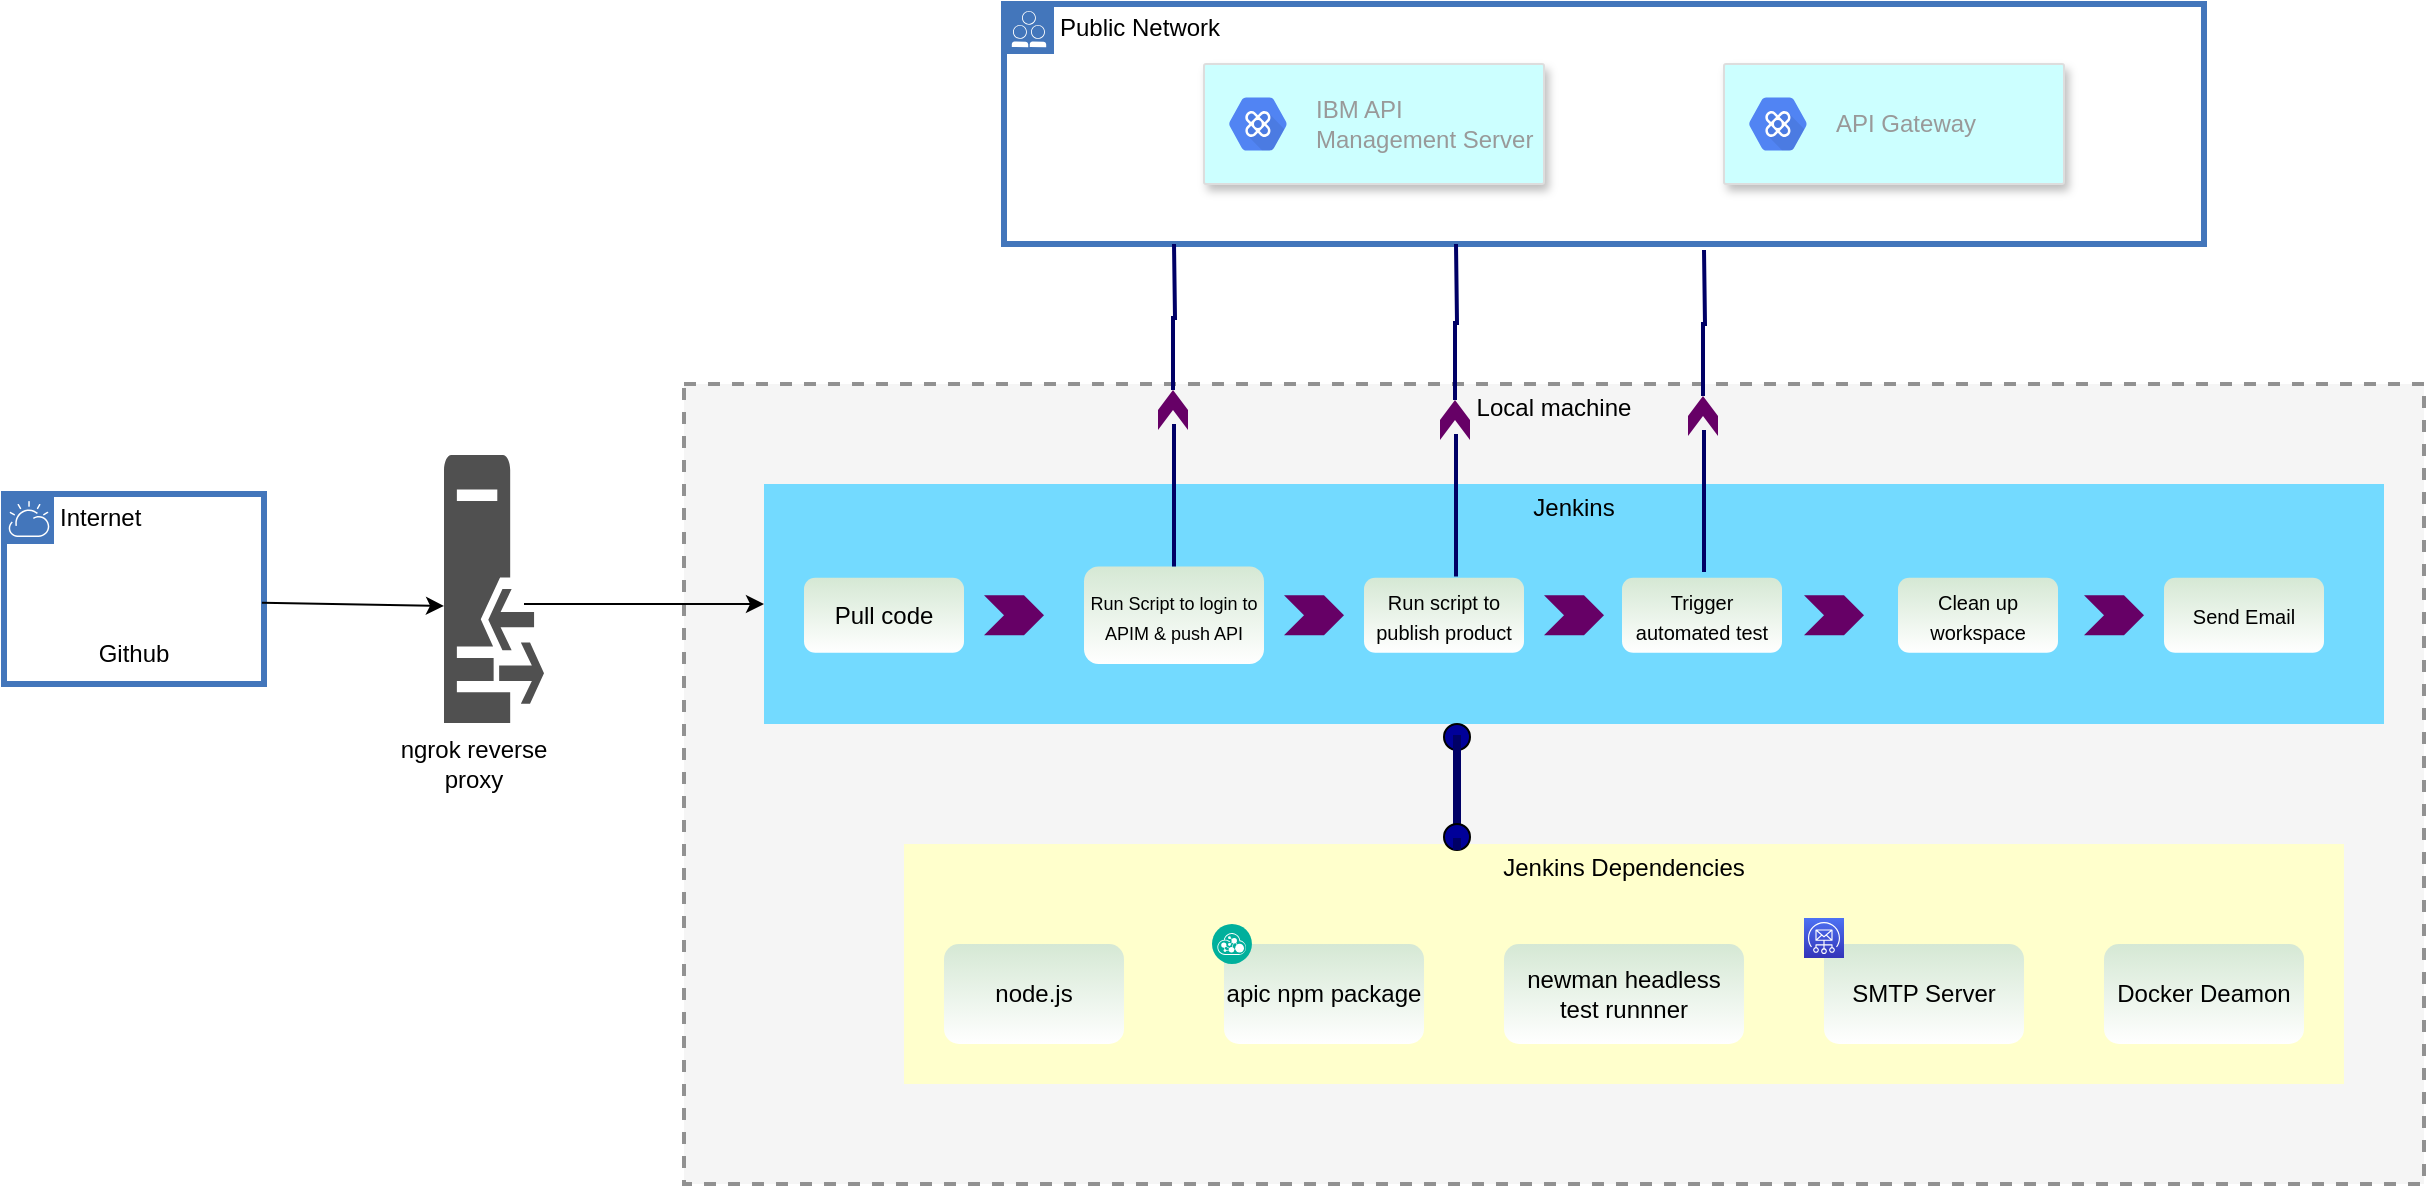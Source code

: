 <mxfile version="13.9.9" type="github">
  <diagram id="V7ZT_WsFmQ30Hu7aSB_w" name="Page-1">
    <mxGraphModel dx="1609" dy="435" grid="1" gridSize="10" guides="1" tooltips="1" connect="1" arrows="1" fold="1" page="1" pageScale="1" pageWidth="827" pageHeight="1169" math="0" shadow="0">
      <root>
        <mxCell id="0" />
        <mxCell id="1" parent="0" />
        <mxCell id="3EeVuSoONuKbgYVjYXrn-1" value="Internet" style="shape=mxgraph.ibm.box;prType=cloud;fontStyle=0;verticalAlign=top;align=left;spacingLeft=32;spacingTop=4;fillColor=none;rounded=0;whiteSpace=wrap;html=1;strokeColor=#4376BB;strokeWidth=3;dashed=0;container=1;spacing=-4;collapsible=0;expand=0;recursiveResize=0;" parent="1" vertex="1" treatAsSingle="0">
          <mxGeometry x="-120" y="585" width="130" height="95" as="geometry" />
        </mxCell>
        <mxCell id="3EeVuSoONuKbgYVjYXrn-2" value="" style="shape=image;html=1;verticalAlign=top;verticalLabelPosition=bottom;labelBackgroundColor=#ffffff;imageAspect=0;aspect=fixed;image=https://cdn3.iconfinder.com/data/icons/social-rounded-2/72/GitHub-128.png" parent="3EeVuSoONuKbgYVjYXrn-1" vertex="1">
          <mxGeometry x="40" y="22.5" width="50" height="50" as="geometry" />
        </mxCell>
        <mxCell id="3EeVuSoONuKbgYVjYXrn-3" value="Github" style="text;html=1;strokeColor=none;fillColor=none;align=center;verticalAlign=middle;whiteSpace=wrap;rounded=0;" parent="3EeVuSoONuKbgYVjYXrn-1" vertex="1">
          <mxGeometry x="45" y="69.5" width="40" height="20" as="geometry" />
        </mxCell>
        <mxCell id="3EeVuSoONuKbgYVjYXrn-4" value="Local machine" style="fontStyle=0;verticalAlign=top;align=center;spacingTop=-2;rounded=0;whiteSpace=wrap;html=1;strokeColor=#919191;strokeWidth=2;dashed=1;container=1;collapsible=0;expand=0;recursiveResize=0;fillColor=#F5F5F5;" parent="1" vertex="1" treatAsSingle="0">
          <mxGeometry x="220" y="530" width="870" height="400" as="geometry" />
        </mxCell>
        <mxCell id="3EeVuSoONuKbgYVjYXrn-8" value="Jenkins" style="fontStyle=0;verticalAlign=top;align=center;spacingTop=-2;rounded=0;whiteSpace=wrap;html=1;strokeWidth=1;dashed=0;container=1;collapsible=0;expand=0;recursiveResize=0;strokeColor=none;fillColor=#73DAFF;" parent="3EeVuSoONuKbgYVjYXrn-4" vertex="1" treatAsSingle="0">
          <mxGeometry x="40" y="50" width="810" height="120" as="geometry" />
        </mxCell>
        <mxCell id="3EeVuSoONuKbgYVjYXrn-9" value="Pull code" style="rounded=1;whiteSpace=wrap;html=1;fillColor=#D5E8D4;strokeColor=none;gradientColor=#ffffff;" parent="3EeVuSoONuKbgYVjYXrn-8" vertex="1">
          <mxGeometry x="20" y="46.87" width="80" height="37.5" as="geometry" />
        </mxCell>
        <mxCell id="3EeVuSoONuKbgYVjYXrn-12" value="&lt;font style=&quot;font-size: 9px&quot;&gt;Run Script to login to APIM &amp;amp; push API&lt;/font&gt;" style="rounded=1;whiteSpace=wrap;html=1;strokeColor=none;fillColor=#D5E8D4;gradientColor=#ffffff;" parent="3EeVuSoONuKbgYVjYXrn-8" vertex="1">
          <mxGeometry x="160" y="41.25" width="90" height="48.75" as="geometry" />
        </mxCell>
        <mxCell id="3EeVuSoONuKbgYVjYXrn-15" value="" style="shape=image;html=1;verticalAlign=top;verticalLabelPosition=bottom;labelBackgroundColor=#ffffff;imageAspect=0;aspect=fixed;image=https://cdn4.iconfinder.com/data/icons/logos-brands-5/24/jenkins-128.png" parent="3EeVuSoONuKbgYVjYXrn-8" vertex="1">
          <mxGeometry width="30" height="30" as="geometry" />
        </mxCell>
        <mxCell id="3EeVuSoONuKbgYVjYXrn-13" value="&lt;font style=&quot;font-size: 10px&quot;&gt;Run script to publish product&lt;/font&gt;" style="rounded=1;whiteSpace=wrap;html=1;strokeColor=none;fillColor=#D5E8D4;gradientColor=#ffffff;" parent="3EeVuSoONuKbgYVjYXrn-8" vertex="1">
          <mxGeometry x="300" y="46.87" width="80" height="37.5" as="geometry" />
        </mxCell>
        <mxCell id="3EeVuSoONuKbgYVjYXrn-33" value="&lt;font style=&quot;font-size: 10px&quot;&gt;Trigger automated test&lt;/font&gt;" style="rounded=1;whiteSpace=wrap;html=1;strokeColor=none;fillColor=#D5E8D4;gradientColor=#ffffff;" parent="3EeVuSoONuKbgYVjYXrn-8" vertex="1">
          <mxGeometry x="429" y="46.87" width="80" height="37.5" as="geometry" />
        </mxCell>
        <mxCell id="3EeVuSoONuKbgYVjYXrn-35" value="&lt;font style=&quot;font-size: 10px&quot;&gt;Clean up workspace&lt;/font&gt;" style="rounded=1;whiteSpace=wrap;html=1;strokeColor=none;fillColor=#D5E8D4;gradientColor=#ffffff;" parent="3EeVuSoONuKbgYVjYXrn-8" vertex="1">
          <mxGeometry x="567" y="46.87" width="80" height="37.5" as="geometry" />
        </mxCell>
        <mxCell id="3EeVuSoONuKbgYVjYXrn-36" value="&lt;font style=&quot;font-size: 10px&quot;&gt;Send Email&lt;/font&gt;" style="rounded=1;whiteSpace=wrap;html=1;strokeColor=none;fillColor=#D5E8D4;gradientColor=#ffffff;" parent="3EeVuSoONuKbgYVjYXrn-8" vertex="1">
          <mxGeometry x="700" y="46.87" width="80" height="37.5" as="geometry" />
        </mxCell>
        <mxCell id="Z0NxPcUFtwx0vX7oxXbM-15" value="" style="shape=step;perimeter=stepPerimeter;whiteSpace=wrap;html=1;fixedSize=1;size=10;fillColor=#660066;strokeColor=none;" vertex="1" parent="3EeVuSoONuKbgYVjYXrn-8">
          <mxGeometry x="110" y="55.63" width="30" height="20" as="geometry" />
        </mxCell>
        <mxCell id="Z0NxPcUFtwx0vX7oxXbM-16" value="" style="shape=step;perimeter=stepPerimeter;whiteSpace=wrap;html=1;fixedSize=1;size=10;fillColor=#660066;strokeColor=none;" vertex="1" parent="3EeVuSoONuKbgYVjYXrn-8">
          <mxGeometry x="260" y="55.63" width="30" height="20" as="geometry" />
        </mxCell>
        <mxCell id="Z0NxPcUFtwx0vX7oxXbM-17" value="" style="shape=step;perimeter=stepPerimeter;whiteSpace=wrap;html=1;fixedSize=1;size=10;fillColor=#660066;strokeColor=none;" vertex="1" parent="3EeVuSoONuKbgYVjYXrn-8">
          <mxGeometry x="390" y="55.62" width="30" height="20" as="geometry" />
        </mxCell>
        <mxCell id="Z0NxPcUFtwx0vX7oxXbM-18" value="" style="shape=step;perimeter=stepPerimeter;whiteSpace=wrap;html=1;fixedSize=1;size=10;fillColor=#660066;strokeColor=none;" vertex="1" parent="3EeVuSoONuKbgYVjYXrn-8">
          <mxGeometry x="520" y="55.63" width="30" height="20" as="geometry" />
        </mxCell>
        <mxCell id="Z0NxPcUFtwx0vX7oxXbM-19" value="" style="shape=step;perimeter=stepPerimeter;whiteSpace=wrap;html=1;fixedSize=1;size=10;fillColor=#660066;strokeColor=none;" vertex="1" parent="3EeVuSoONuKbgYVjYXrn-8">
          <mxGeometry x="660" y="55.63" width="30" height="20" as="geometry" />
        </mxCell>
        <mxCell id="3EeVuSoONuKbgYVjYXrn-43" value="" style="ellipse;whiteSpace=wrap;html=1;aspect=fixed;fillColor=#000099;" parent="3EeVuSoONuKbgYVjYXrn-4" vertex="1">
          <mxGeometry x="380" y="170" width="13" height="13" as="geometry" />
        </mxCell>
        <mxCell id="3EeVuSoONuKbgYVjYXrn-17" value="Jenkins Dependencies" style="fontStyle=0;verticalAlign=top;align=center;spacingTop=-2;rounded=0;whiteSpace=wrap;html=1;strokeWidth=1;dashed=0;container=1;collapsible=0;expand=0;recursiveResize=0;fillColor=#FFFFCC;strokeColor=none;" parent="1" vertex="1" treatAsSingle="0">
          <mxGeometry x="330" y="760" width="720" height="120" as="geometry" />
        </mxCell>
        <mxCell id="3EeVuSoONuKbgYVjYXrn-24" value="node.js" style="rounded=1;whiteSpace=wrap;html=1;strokeColor=none;fillColor=#D5E8D4;gradientColor=#ffffff;" parent="3EeVuSoONuKbgYVjYXrn-17" vertex="1">
          <mxGeometry x="20" y="50" width="90" height="50" as="geometry" />
        </mxCell>
        <mxCell id="3EeVuSoONuKbgYVjYXrn-25" value="apic npm package" style="rounded=1;whiteSpace=wrap;html=1;strokeColor=none;fillColor=#D5E8D4;gradientColor=#ffffff;" parent="3EeVuSoONuKbgYVjYXrn-17" vertex="1">
          <mxGeometry x="160" y="50" width="100" height="50" as="geometry" />
        </mxCell>
        <mxCell id="3EeVuSoONuKbgYVjYXrn-26" value="newman headless test runnner" style="rounded=1;whiteSpace=wrap;html=1;strokeColor=none;fillColor=#D5E8D4;gradientColor=#ffffff;" parent="3EeVuSoONuKbgYVjYXrn-17" vertex="1">
          <mxGeometry x="300" y="50" width="120" height="50" as="geometry" />
        </mxCell>
        <mxCell id="3EeVuSoONuKbgYVjYXrn-27" value="" style="shape=image;html=1;verticalAlign=top;verticalLabelPosition=bottom;labelBackgroundColor=#ffffff;imageAspect=0;aspect=fixed;image=https://cdn2.iconfinder.com/data/icons/nodejs-1/128/nodejs-128.png" parent="3EeVuSoONuKbgYVjYXrn-17" vertex="1">
          <mxGeometry y="30" width="34" height="34" as="geometry" />
        </mxCell>
        <mxCell id="3EeVuSoONuKbgYVjYXrn-28" value="" style="shape=image;html=1;verticalAlign=top;verticalLabelPosition=bottom;labelBackgroundColor=#ffffff;imageAspect=0;aspect=fixed;image=https://cdn4.iconfinder.com/data/icons/logos-brands-5/24/postman-128.png" parent="3EeVuSoONuKbgYVjYXrn-17" vertex="1">
          <mxGeometry x="290" y="40" width="20" height="20" as="geometry" />
        </mxCell>
        <mxCell id="3EeVuSoONuKbgYVjYXrn-29" value="" style="aspect=fixed;perimeter=ellipsePerimeter;html=1;align=center;shadow=0;dashed=0;fontColor=#4277BB;labelBackgroundColor=#ffffff;fontSize=12;spacingTop=3;image;image=img/lib/ibm/management/api_management.svg;" parent="3EeVuSoONuKbgYVjYXrn-17" vertex="1">
          <mxGeometry x="154" y="40" width="20" height="20" as="geometry" />
        </mxCell>
        <mxCell id="3EeVuSoONuKbgYVjYXrn-30" value="SMTP Server" style="rounded=1;whiteSpace=wrap;html=1;strokeColor=none;fillColor=#D5E8D4;gradientColor=#ffffff;" parent="3EeVuSoONuKbgYVjYXrn-17" vertex="1">
          <mxGeometry x="460" y="50" width="100" height="50" as="geometry" />
        </mxCell>
        <mxCell id="3EeVuSoONuKbgYVjYXrn-31" value="" style="outlineConnect=0;fontColor=#232F3E;gradientColor=#4D72F3;gradientDirection=north;fillColor=#3334B9;strokeColor=#ffffff;dashed=0;verticalLabelPosition=bottom;verticalAlign=top;align=center;html=1;fontSize=12;fontStyle=0;aspect=fixed;shape=mxgraph.aws4.resourceIcon;resIcon=mxgraph.aws4.simple_email_service;" parent="3EeVuSoONuKbgYVjYXrn-17" vertex="1">
          <mxGeometry x="450" y="37" width="20" height="20" as="geometry" />
        </mxCell>
        <mxCell id="Z0NxPcUFtwx0vX7oxXbM-34" value="Docker Deamon" style="rounded=1;whiteSpace=wrap;html=1;strokeColor=none;fillColor=#D5E8D4;gradientColor=#ffffff;" vertex="1" parent="3EeVuSoONuKbgYVjYXrn-17">
          <mxGeometry x="600" y="50" width="100" height="50" as="geometry" />
        </mxCell>
        <mxCell id="Z0NxPcUFtwx0vX7oxXbM-35" value="" style="shape=image;html=1;verticalAlign=top;verticalLabelPosition=bottom;labelBackgroundColor=#ffffff;imageAspect=0;aspect=fixed;image=https://cdn3.iconfinder.com/data/icons/logos-and-brands-adobe/512/97_Docker-128.png;fillColor=#666666;gradientColor=#ffffff;" vertex="1" parent="3EeVuSoONuKbgYVjYXrn-17">
          <mxGeometry x="590" y="37" width="30" height="30" as="geometry" />
        </mxCell>
        <mxCell id="3EeVuSoONuKbgYVjYXrn-37" value="" style="pointerEvents=1;shadow=0;dashed=0;html=1;strokeColor=none;fillColor=#505050;labelPosition=center;verticalLabelPosition=bottom;verticalAlign=top;outlineConnect=0;align=center;shape=mxgraph.office.servers.reverse_proxy;" parent="1" vertex="1">
          <mxGeometry x="100" y="565.5" width="50" height="134" as="geometry" />
        </mxCell>
        <mxCell id="3EeVuSoONuKbgYVjYXrn-38" value="ngrok reverse proxy" style="text;html=1;strokeColor=none;fillColor=none;align=center;verticalAlign=middle;whiteSpace=wrap;rounded=0;" parent="1" vertex="1">
          <mxGeometry x="70" y="710" width="90" height="20" as="geometry" />
        </mxCell>
        <mxCell id="3EeVuSoONuKbgYVjYXrn-39" value="" style="endArrow=classic;html=1;exitX=0.992;exitY=0.572;exitDx=0;exitDy=0;exitPerimeter=0;" parent="1" source="3EeVuSoONuKbgYVjYXrn-1" edge="1">
          <mxGeometry width="50" height="50" relative="1" as="geometry">
            <mxPoint x="200" y="700" as="sourcePoint" />
            <mxPoint x="100" y="641" as="targetPoint" />
          </mxGeometry>
        </mxCell>
        <mxCell id="3EeVuSoONuKbgYVjYXrn-40" value="" style="endArrow=classic;html=1;exitX=0.992;exitY=0.572;exitDx=0;exitDy=0;exitPerimeter=0;" parent="1" target="3EeVuSoONuKbgYVjYXrn-8" edge="1">
          <mxGeometry width="50" height="50" relative="1" as="geometry">
            <mxPoint x="140.0" y="640.0" as="sourcePoint" />
            <mxPoint x="231.04" y="641.66" as="targetPoint" />
          </mxGeometry>
        </mxCell>
        <mxCell id="3EeVuSoONuKbgYVjYXrn-44" value="" style="endArrow=none;html=1;entryX=0.5;entryY=1;entryDx=0;entryDy=0;exitX=0.5;exitY=0;exitDx=0;exitDy=0;strokeWidth=4;strokeColor=#000066;" parent="1" edge="1" source="3EeVuSoONuKbgYVjYXrn-45">
          <mxGeometry width="50" height="50" relative="1" as="geometry">
            <mxPoint x="606.5" y="757" as="sourcePoint" />
            <mxPoint x="606.5" y="705.5" as="targetPoint" />
          </mxGeometry>
        </mxCell>
        <mxCell id="3EeVuSoONuKbgYVjYXrn-45" value="" style="ellipse;whiteSpace=wrap;html=1;aspect=fixed;fillColor=#000099;" parent="1" vertex="1">
          <mxGeometry x="600" y="750" width="13" height="13" as="geometry" />
        </mxCell>
        <mxCell id="Z0NxPcUFtwx0vX7oxXbM-2" value="" style="endArrow=none;html=1;entryX=0.5;entryY=1;entryDx=0;entryDy=0;exitX=0.5;exitY=0;exitDx=0;exitDy=0;strokeWidth=4;strokeColor=#000066;" edge="1" parent="1" target="3EeVuSoONuKbgYVjYXrn-45">
          <mxGeometry width="50" height="50" relative="1" as="geometry">
            <mxPoint x="606.5" y="757" as="sourcePoint" />
            <mxPoint x="606.5" y="705.5" as="targetPoint" />
          </mxGeometry>
        </mxCell>
        <mxCell id="Z0NxPcUFtwx0vX7oxXbM-5" value="Public Network" style="shape=mxgraph.ibm.box;prType=public;fontStyle=0;verticalAlign=top;align=left;spacingLeft=32;spacingTop=4;fillColor=none;rounded=0;whiteSpace=wrap;html=1;strokeColor=#4376BB;strokeWidth=3;dashed=0;container=1;spacing=-4;collapsible=0;expand=0;recursiveResize=0;" vertex="1" parent="1">
          <mxGeometry x="380" y="340" width="600" height="120" as="geometry" />
        </mxCell>
        <mxCell id="Z0NxPcUFtwx0vX7oxXbM-3" value="" style="strokeColor=#dddddd;shadow=1;strokeWidth=1;rounded=1;absoluteArcSize=1;arcSize=2;fillColor=#CCFFFF;" vertex="1" parent="Z0NxPcUFtwx0vX7oxXbM-5">
          <mxGeometry x="100" y="30" width="170" height="60" as="geometry" />
        </mxCell>
        <mxCell id="Z0NxPcUFtwx0vX7oxXbM-4" value="IBM API&lt;br&gt;Management Server" style="dashed=0;connectable=0;html=1;fillColor=#5184F3;strokeColor=none;shape=mxgraph.gcp2.hexIcon;prIcon=apigee_api_platform;part=1;labelPosition=right;verticalLabelPosition=middle;align=left;verticalAlign=middle;spacingLeft=5;fontColor=#999999;fontSize=12;" vertex="1" parent="Z0NxPcUFtwx0vX7oxXbM-3">
          <mxGeometry y="0.5" width="44" height="39" relative="1" as="geometry">
            <mxPoint x="5" y="-19.5" as="offset" />
          </mxGeometry>
        </mxCell>
        <mxCell id="Z0NxPcUFtwx0vX7oxXbM-7" value="" style="strokeColor=#dddddd;shadow=1;strokeWidth=1;rounded=1;absoluteArcSize=1;arcSize=2;fillColor=#CCFFFF;" vertex="1" parent="1">
          <mxGeometry x="740" y="370" width="170" height="60" as="geometry" />
        </mxCell>
        <mxCell id="Z0NxPcUFtwx0vX7oxXbM-8" value="API Gateway" style="dashed=0;connectable=0;html=1;fillColor=#5184F3;strokeColor=none;shape=mxgraph.gcp2.hexIcon;prIcon=apigee_api_platform;part=1;labelPosition=right;verticalLabelPosition=middle;align=left;verticalAlign=middle;spacingLeft=5;fontColor=#999999;fontSize=12;" vertex="1" parent="Z0NxPcUFtwx0vX7oxXbM-7">
          <mxGeometry y="0.5" width="44" height="39" relative="1" as="geometry">
            <mxPoint x="5" y="-19.5" as="offset" />
          </mxGeometry>
        </mxCell>
        <mxCell id="Z0NxPcUFtwx0vX7oxXbM-14" style="edgeStyle=orthogonalEdgeStyle;rounded=0;orthogonalLoop=1;jettySize=auto;html=1;exitX=0.5;exitY=0;exitDx=0;exitDy=0;strokeColor=#000066;strokeWidth=2;endArrow=none;endFill=0;" edge="1" parent="1" source="3EeVuSoONuKbgYVjYXrn-12">
          <mxGeometry relative="1" as="geometry">
            <mxPoint x="465" y="550" as="targetPoint" />
            <Array as="points" />
          </mxGeometry>
        </mxCell>
        <mxCell id="Z0NxPcUFtwx0vX7oxXbM-20" value="" style="shape=step;perimeter=stepPerimeter;whiteSpace=wrap;html=1;fixedSize=1;size=10;fillColor=#660066;strokeColor=none;rotation=-90;" vertex="1" parent="1">
          <mxGeometry x="454.5" y="535.5" width="20" height="15" as="geometry" />
        </mxCell>
        <mxCell id="Z0NxPcUFtwx0vX7oxXbM-24" style="edgeStyle=orthogonalEdgeStyle;rounded=0;orthogonalLoop=1;jettySize=auto;html=1;exitX=1;exitY=0.5;exitDx=0;exitDy=0;strokeColor=#000066;strokeWidth=2;endArrow=none;endFill=0;" edge="1" parent="1" source="Z0NxPcUFtwx0vX7oxXbM-20">
          <mxGeometry relative="1" as="geometry">
            <mxPoint x="475" y="631.25" as="sourcePoint" />
            <mxPoint x="465" y="460" as="targetPoint" />
            <Array as="points" />
          </mxGeometry>
        </mxCell>
        <mxCell id="Z0NxPcUFtwx0vX7oxXbM-28" style="edgeStyle=orthogonalEdgeStyle;rounded=0;orthogonalLoop=1;jettySize=auto;html=1;exitX=0.5;exitY=0;exitDx=0;exitDy=0;strokeColor=#000066;strokeWidth=2;endArrow=none;endFill=0;" edge="1" parent="1">
          <mxGeometry relative="1" as="geometry">
            <mxPoint x="606" y="626.25" as="sourcePoint" />
            <mxPoint x="606" y="555" as="targetPoint" />
            <Array as="points" />
          </mxGeometry>
        </mxCell>
        <mxCell id="Z0NxPcUFtwx0vX7oxXbM-29" value="" style="shape=step;perimeter=stepPerimeter;whiteSpace=wrap;html=1;fixedSize=1;size=10;fillColor=#660066;strokeColor=none;rotation=-90;" vertex="1" parent="1">
          <mxGeometry x="595.5" y="540.5" width="20" height="15" as="geometry" />
        </mxCell>
        <mxCell id="Z0NxPcUFtwx0vX7oxXbM-30" style="edgeStyle=orthogonalEdgeStyle;rounded=0;orthogonalLoop=1;jettySize=auto;html=1;exitX=1;exitY=0.5;exitDx=0;exitDy=0;strokeColor=#000066;strokeWidth=2;endArrow=none;endFill=0;" edge="1" parent="1" source="Z0NxPcUFtwx0vX7oxXbM-29">
          <mxGeometry relative="1" as="geometry">
            <mxPoint x="616" y="636.25" as="sourcePoint" />
            <mxPoint x="606" y="460" as="targetPoint" />
            <Array as="points" />
          </mxGeometry>
        </mxCell>
        <mxCell id="Z0NxPcUFtwx0vX7oxXbM-31" style="edgeStyle=orthogonalEdgeStyle;rounded=0;orthogonalLoop=1;jettySize=auto;html=1;strokeColor=#000066;strokeWidth=2;endArrow=none;endFill=0;" edge="1" parent="1">
          <mxGeometry relative="1" as="geometry">
            <mxPoint x="730" y="624" as="sourcePoint" />
            <mxPoint x="730" y="553" as="targetPoint" />
            <Array as="points" />
          </mxGeometry>
        </mxCell>
        <mxCell id="Z0NxPcUFtwx0vX7oxXbM-32" value="" style="shape=step;perimeter=stepPerimeter;whiteSpace=wrap;html=1;fixedSize=1;size=10;fillColor=#660066;strokeColor=none;rotation=-90;" vertex="1" parent="1">
          <mxGeometry x="719.5" y="538.5" width="20" height="15" as="geometry" />
        </mxCell>
        <mxCell id="Z0NxPcUFtwx0vX7oxXbM-33" style="edgeStyle=orthogonalEdgeStyle;rounded=0;orthogonalLoop=1;jettySize=auto;html=1;exitX=1;exitY=0.5;exitDx=0;exitDy=0;strokeColor=#000066;strokeWidth=2;endArrow=none;endFill=0;" edge="1" parent="1" source="Z0NxPcUFtwx0vX7oxXbM-32">
          <mxGeometry relative="1" as="geometry">
            <mxPoint x="740" y="634.25" as="sourcePoint" />
            <mxPoint x="730" y="463" as="targetPoint" />
            <Array as="points" />
          </mxGeometry>
        </mxCell>
      </root>
    </mxGraphModel>
  </diagram>
</mxfile>
